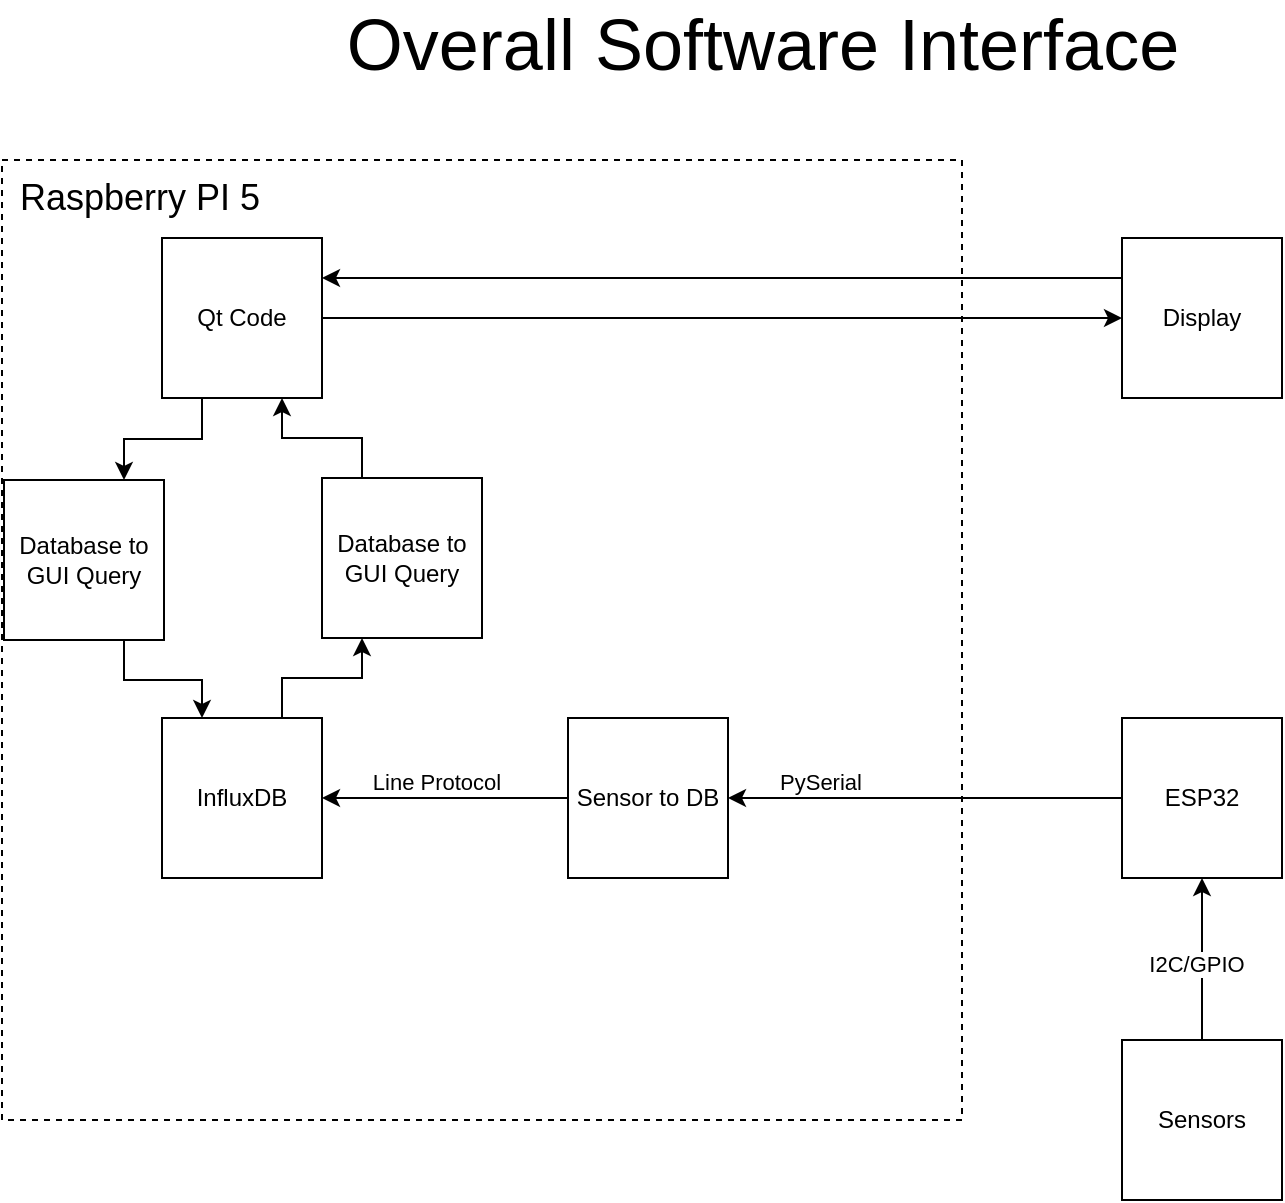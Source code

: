 <mxfile version="26.2.8">
  <diagram name="Page-1" id="HhNXI8WZJUnv4hM9NlqA">
    <mxGraphModel dx="856" dy="376" grid="1" gridSize="10" guides="1" tooltips="1" connect="1" arrows="1" fold="1" page="1" pageScale="1" pageWidth="827" pageHeight="1169" math="0" shadow="0">
      <root>
        <mxCell id="0" />
        <mxCell id="1" parent="0" />
        <mxCell id="tCFHhLoynig8EYh6mOK0-1" value="&lt;font style=&quot;font-size: 36px;&quot;&gt;Overall Software Interface&lt;/font&gt;" style="text;html=1;align=center;verticalAlign=middle;whiteSpace=wrap;rounded=0;" parent="1" vertex="1">
          <mxGeometry x="199" y="7" width="441" height="30" as="geometry" />
        </mxCell>
        <mxCell id="tCFHhLoynig8EYh6mOK0-3" value="" style="whiteSpace=wrap;html=1;aspect=fixed;dashed=1;fillColor=none;" parent="1" vertex="1">
          <mxGeometry x="39" y="80" width="480" height="480" as="geometry" />
        </mxCell>
        <mxCell id="KQubY17tb24o_JSvYcSJ-37" style="edgeStyle=orthogonalEdgeStyle;rounded=0;orthogonalLoop=1;jettySize=auto;html=1;exitX=0.75;exitY=0;exitDx=0;exitDy=0;entryX=0.25;entryY=1;entryDx=0;entryDy=0;" parent="1" source="tCFHhLoynig8EYh6mOK0-4" target="KQubY17tb24o_JSvYcSJ-25" edge="1">
          <mxGeometry relative="1" as="geometry" />
        </mxCell>
        <mxCell id="tCFHhLoynig8EYh6mOK0-4" value="InfluxDB" style="whiteSpace=wrap;html=1;aspect=fixed;" parent="1" vertex="1">
          <mxGeometry x="119" y="359" width="80" height="80" as="geometry" />
        </mxCell>
        <mxCell id="KQubY17tb24o_JSvYcSJ-13" style="edgeStyle=orthogonalEdgeStyle;rounded=0;orthogonalLoop=1;jettySize=auto;html=1;exitX=1;exitY=0.5;exitDx=0;exitDy=0;entryX=0;entryY=0.5;entryDx=0;entryDy=0;" parent="1" source="tCFHhLoynig8EYh6mOK0-5" target="KQubY17tb24o_JSvYcSJ-10" edge="1">
          <mxGeometry relative="1" as="geometry" />
        </mxCell>
        <mxCell id="KQubY17tb24o_JSvYcSJ-39" style="edgeStyle=orthogonalEdgeStyle;rounded=0;orthogonalLoop=1;jettySize=auto;html=1;exitX=0.25;exitY=1;exitDx=0;exitDy=0;entryX=0.75;entryY=0;entryDx=0;entryDy=0;" parent="1" source="tCFHhLoynig8EYh6mOK0-5" target="KQubY17tb24o_JSvYcSJ-33" edge="1">
          <mxGeometry relative="1" as="geometry" />
        </mxCell>
        <mxCell id="tCFHhLoynig8EYh6mOK0-5" value="Qt Code" style="whiteSpace=wrap;html=1;aspect=fixed;" parent="1" vertex="1">
          <mxGeometry x="119" y="119" width="80" height="80" as="geometry" />
        </mxCell>
        <mxCell id="KQubY17tb24o_JSvYcSJ-1" value="&lt;font style=&quot;font-size: 18px;&quot;&gt;Raspberry PI 5&lt;/font&gt;" style="text;html=1;align=center;verticalAlign=middle;whiteSpace=wrap;rounded=0;" parent="1" vertex="1">
          <mxGeometry x="38" y="72" width="140" height="54" as="geometry" />
        </mxCell>
        <mxCell id="KQubY17tb24o_JSvYcSJ-3" value="ESP32" style="whiteSpace=wrap;html=1;aspect=fixed;" parent="1" vertex="1">
          <mxGeometry x="599" y="359" width="80" height="80" as="geometry" />
        </mxCell>
        <mxCell id="KQubY17tb24o_JSvYcSJ-9" style="edgeStyle=orthogonalEdgeStyle;rounded=0;orthogonalLoop=1;jettySize=auto;html=1;exitX=0.5;exitY=0;exitDx=0;exitDy=0;entryX=0.5;entryY=1;entryDx=0;entryDy=0;" parent="1" source="KQubY17tb24o_JSvYcSJ-4" target="KQubY17tb24o_JSvYcSJ-3" edge="1">
          <mxGeometry relative="1" as="geometry" />
        </mxCell>
        <mxCell id="Lk2kVFszZDgi0h9clUzz-4" value="I2C/GPIO" style="edgeLabel;html=1;align=center;verticalAlign=middle;resizable=0;points=[];" vertex="1" connectable="0" parent="KQubY17tb24o_JSvYcSJ-9">
          <mxGeometry x="-0.056" y="3" relative="1" as="geometry">
            <mxPoint as="offset" />
          </mxGeometry>
        </mxCell>
        <mxCell id="KQubY17tb24o_JSvYcSJ-4" value="Sensors" style="whiteSpace=wrap;html=1;aspect=fixed;" parent="1" vertex="1">
          <mxGeometry x="599" y="520" width="80" height="80" as="geometry" />
        </mxCell>
        <mxCell id="KQubY17tb24o_JSvYcSJ-14" style="edgeStyle=orthogonalEdgeStyle;rounded=0;orthogonalLoop=1;jettySize=auto;html=1;exitX=0;exitY=0.25;exitDx=0;exitDy=0;entryX=1;entryY=0.25;entryDx=0;entryDy=0;" parent="1" source="KQubY17tb24o_JSvYcSJ-10" target="tCFHhLoynig8EYh6mOK0-5" edge="1">
          <mxGeometry relative="1" as="geometry" />
        </mxCell>
        <mxCell id="KQubY17tb24o_JSvYcSJ-10" value="Display" style="whiteSpace=wrap;html=1;aspect=fixed;" parent="1" vertex="1">
          <mxGeometry x="599" y="119" width="80" height="80" as="geometry" />
        </mxCell>
        <mxCell id="KQubY17tb24o_JSvYcSJ-17" style="edgeStyle=orthogonalEdgeStyle;rounded=0;orthogonalLoop=1;jettySize=auto;html=1;exitX=0;exitY=0.5;exitDx=0;exitDy=0;entryX=1;entryY=0.5;entryDx=0;entryDy=0;" parent="1" source="KQubY17tb24o_JSvYcSJ-3" target="KQubY17tb24o_JSvYcSJ-16" edge="1">
          <mxGeometry relative="1" as="geometry">
            <Array as="points" />
          </mxGeometry>
        </mxCell>
        <mxCell id="KQubY17tb24o_JSvYcSJ-44" value="PySerial" style="edgeLabel;html=1;align=center;verticalAlign=middle;resizable=0;points=[];" parent="KQubY17tb24o_JSvYcSJ-17" vertex="1" connectable="0">
          <mxGeometry x="-0.138" y="1" relative="1" as="geometry">
            <mxPoint x="-66" y="-9" as="offset" />
          </mxGeometry>
        </mxCell>
        <mxCell id="Lk2kVFszZDgi0h9clUzz-2" style="edgeStyle=orthogonalEdgeStyle;rounded=0;orthogonalLoop=1;jettySize=auto;html=1;exitX=0;exitY=0.5;exitDx=0;exitDy=0;entryX=1;entryY=0.5;entryDx=0;entryDy=0;" edge="1" parent="1" source="KQubY17tb24o_JSvYcSJ-16" target="tCFHhLoynig8EYh6mOK0-4">
          <mxGeometry relative="1" as="geometry" />
        </mxCell>
        <mxCell id="Lk2kVFszZDgi0h9clUzz-3" value="Line Protocol" style="edgeLabel;html=1;align=center;verticalAlign=middle;resizable=0;points=[];" vertex="1" connectable="0" parent="Lk2kVFszZDgi0h9clUzz-2">
          <mxGeometry x="0.264" y="-1" relative="1" as="geometry">
            <mxPoint x="11" y="-7" as="offset" />
          </mxGeometry>
        </mxCell>
        <mxCell id="KQubY17tb24o_JSvYcSJ-16" value="Sensor to DB" style="whiteSpace=wrap;html=1;aspect=fixed;" parent="1" vertex="1">
          <mxGeometry x="322" y="359" width="80" height="80" as="geometry" />
        </mxCell>
        <mxCell id="KQubY17tb24o_JSvYcSJ-38" style="edgeStyle=orthogonalEdgeStyle;rounded=0;orthogonalLoop=1;jettySize=auto;html=1;exitX=0.25;exitY=0;exitDx=0;exitDy=0;entryX=0.75;entryY=1;entryDx=0;entryDy=0;" parent="1" source="KQubY17tb24o_JSvYcSJ-25" target="tCFHhLoynig8EYh6mOK0-5" edge="1">
          <mxGeometry relative="1" as="geometry" />
        </mxCell>
        <mxCell id="KQubY17tb24o_JSvYcSJ-25" value="Database to GUI Query" style="whiteSpace=wrap;html=1;aspect=fixed;" parent="1" vertex="1">
          <mxGeometry x="199" y="239" width="80" height="80" as="geometry" />
        </mxCell>
        <mxCell id="KQubY17tb24o_JSvYcSJ-40" style="edgeStyle=orthogonalEdgeStyle;rounded=0;orthogonalLoop=1;jettySize=auto;html=1;exitX=0.75;exitY=1;exitDx=0;exitDy=0;entryX=0.25;entryY=0;entryDx=0;entryDy=0;" parent="1" source="KQubY17tb24o_JSvYcSJ-33" target="tCFHhLoynig8EYh6mOK0-4" edge="1">
          <mxGeometry relative="1" as="geometry" />
        </mxCell>
        <mxCell id="KQubY17tb24o_JSvYcSJ-33" value="Database to GUI Query" style="whiteSpace=wrap;html=1;aspect=fixed;" parent="1" vertex="1">
          <mxGeometry x="40" y="240" width="80" height="80" as="geometry" />
        </mxCell>
      </root>
    </mxGraphModel>
  </diagram>
</mxfile>
